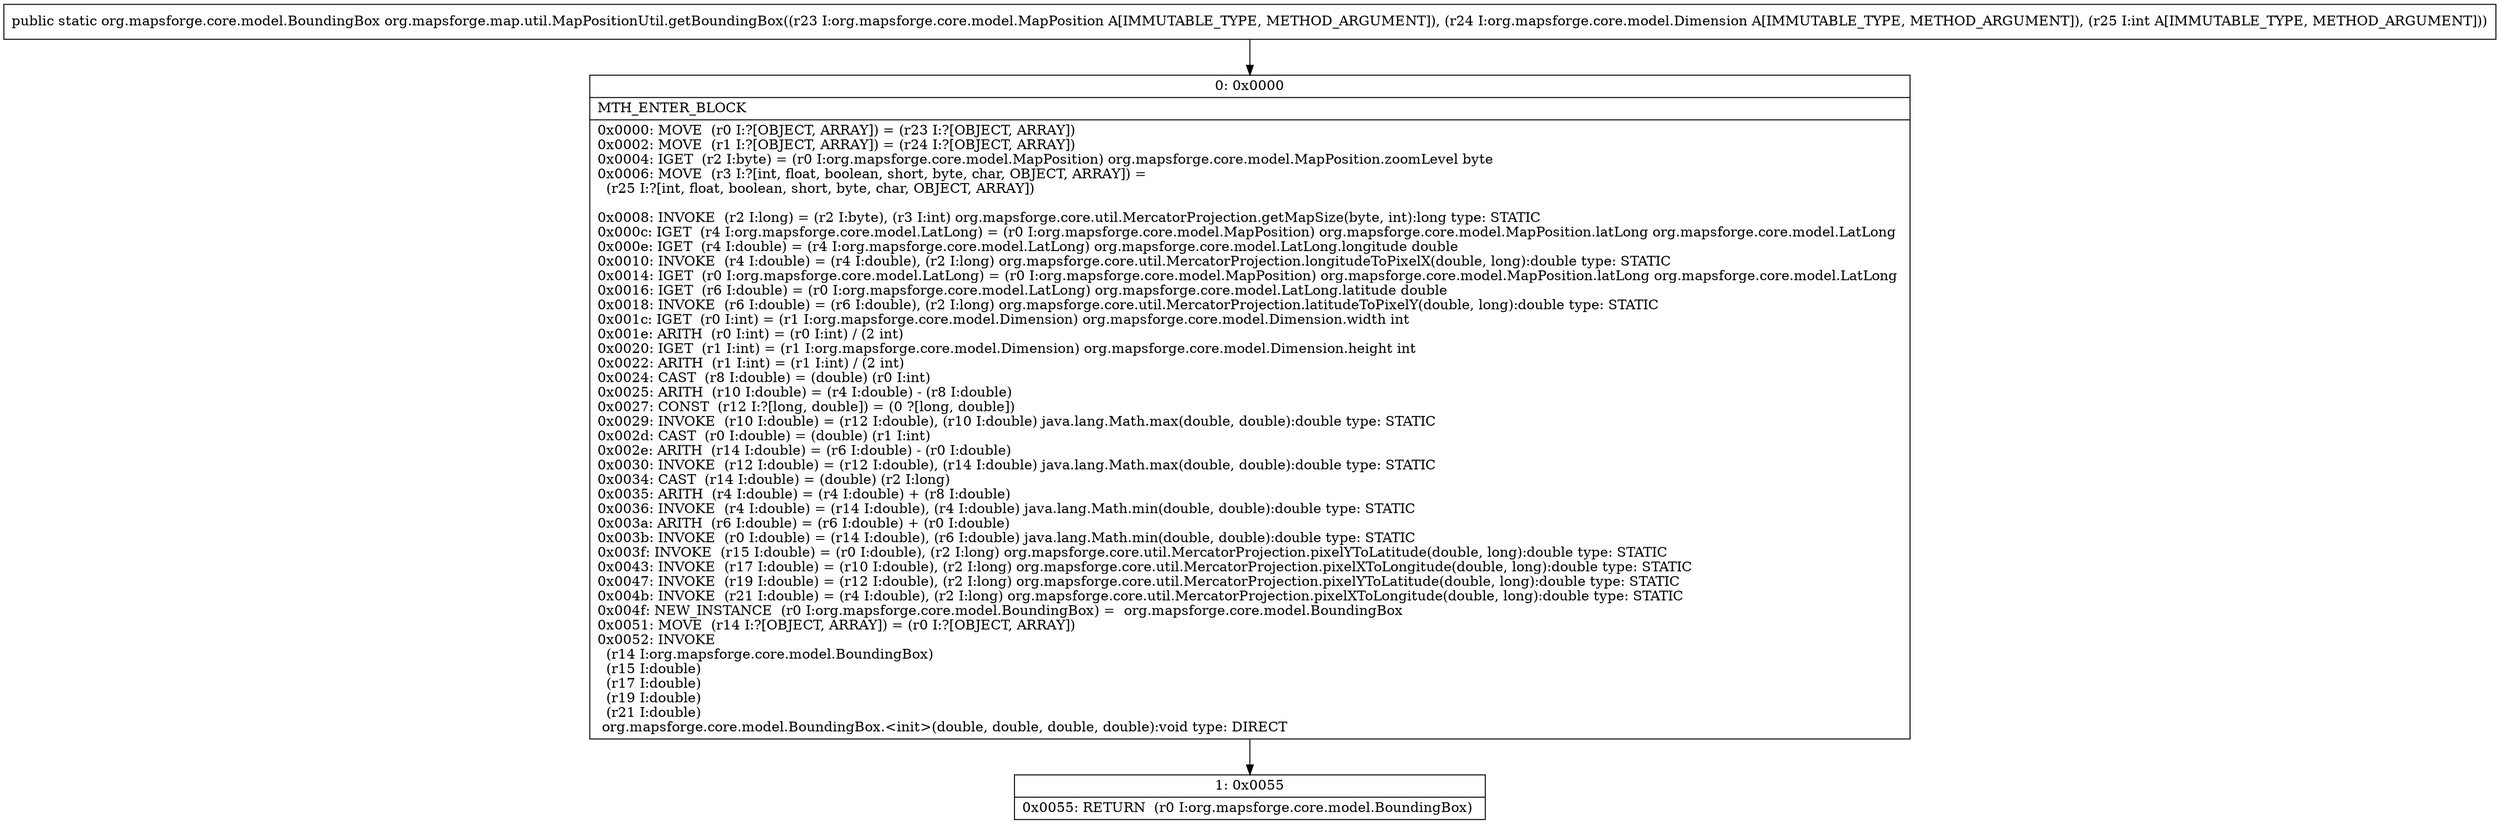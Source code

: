 digraph "CFG fororg.mapsforge.map.util.MapPositionUtil.getBoundingBox(Lorg\/mapsforge\/core\/model\/MapPosition;Lorg\/mapsforge\/core\/model\/Dimension;I)Lorg\/mapsforge\/core\/model\/BoundingBox;" {
Node_0 [shape=record,label="{0\:\ 0x0000|MTH_ENTER_BLOCK\l|0x0000: MOVE  (r0 I:?[OBJECT, ARRAY]) = (r23 I:?[OBJECT, ARRAY]) \l0x0002: MOVE  (r1 I:?[OBJECT, ARRAY]) = (r24 I:?[OBJECT, ARRAY]) \l0x0004: IGET  (r2 I:byte) = (r0 I:org.mapsforge.core.model.MapPosition) org.mapsforge.core.model.MapPosition.zoomLevel byte \l0x0006: MOVE  (r3 I:?[int, float, boolean, short, byte, char, OBJECT, ARRAY]) = \l  (r25 I:?[int, float, boolean, short, byte, char, OBJECT, ARRAY])\l \l0x0008: INVOKE  (r2 I:long) = (r2 I:byte), (r3 I:int) org.mapsforge.core.util.MercatorProjection.getMapSize(byte, int):long type: STATIC \l0x000c: IGET  (r4 I:org.mapsforge.core.model.LatLong) = (r0 I:org.mapsforge.core.model.MapPosition) org.mapsforge.core.model.MapPosition.latLong org.mapsforge.core.model.LatLong \l0x000e: IGET  (r4 I:double) = (r4 I:org.mapsforge.core.model.LatLong) org.mapsforge.core.model.LatLong.longitude double \l0x0010: INVOKE  (r4 I:double) = (r4 I:double), (r2 I:long) org.mapsforge.core.util.MercatorProjection.longitudeToPixelX(double, long):double type: STATIC \l0x0014: IGET  (r0 I:org.mapsforge.core.model.LatLong) = (r0 I:org.mapsforge.core.model.MapPosition) org.mapsforge.core.model.MapPosition.latLong org.mapsforge.core.model.LatLong \l0x0016: IGET  (r6 I:double) = (r0 I:org.mapsforge.core.model.LatLong) org.mapsforge.core.model.LatLong.latitude double \l0x0018: INVOKE  (r6 I:double) = (r6 I:double), (r2 I:long) org.mapsforge.core.util.MercatorProjection.latitudeToPixelY(double, long):double type: STATIC \l0x001c: IGET  (r0 I:int) = (r1 I:org.mapsforge.core.model.Dimension) org.mapsforge.core.model.Dimension.width int \l0x001e: ARITH  (r0 I:int) = (r0 I:int) \/ (2 int) \l0x0020: IGET  (r1 I:int) = (r1 I:org.mapsforge.core.model.Dimension) org.mapsforge.core.model.Dimension.height int \l0x0022: ARITH  (r1 I:int) = (r1 I:int) \/ (2 int) \l0x0024: CAST  (r8 I:double) = (double) (r0 I:int) \l0x0025: ARITH  (r10 I:double) = (r4 I:double) \- (r8 I:double) \l0x0027: CONST  (r12 I:?[long, double]) = (0 ?[long, double]) \l0x0029: INVOKE  (r10 I:double) = (r12 I:double), (r10 I:double) java.lang.Math.max(double, double):double type: STATIC \l0x002d: CAST  (r0 I:double) = (double) (r1 I:int) \l0x002e: ARITH  (r14 I:double) = (r6 I:double) \- (r0 I:double) \l0x0030: INVOKE  (r12 I:double) = (r12 I:double), (r14 I:double) java.lang.Math.max(double, double):double type: STATIC \l0x0034: CAST  (r14 I:double) = (double) (r2 I:long) \l0x0035: ARITH  (r4 I:double) = (r4 I:double) + (r8 I:double) \l0x0036: INVOKE  (r4 I:double) = (r14 I:double), (r4 I:double) java.lang.Math.min(double, double):double type: STATIC \l0x003a: ARITH  (r6 I:double) = (r6 I:double) + (r0 I:double) \l0x003b: INVOKE  (r0 I:double) = (r14 I:double), (r6 I:double) java.lang.Math.min(double, double):double type: STATIC \l0x003f: INVOKE  (r15 I:double) = (r0 I:double), (r2 I:long) org.mapsforge.core.util.MercatorProjection.pixelYToLatitude(double, long):double type: STATIC \l0x0043: INVOKE  (r17 I:double) = (r10 I:double), (r2 I:long) org.mapsforge.core.util.MercatorProjection.pixelXToLongitude(double, long):double type: STATIC \l0x0047: INVOKE  (r19 I:double) = (r12 I:double), (r2 I:long) org.mapsforge.core.util.MercatorProjection.pixelYToLatitude(double, long):double type: STATIC \l0x004b: INVOKE  (r21 I:double) = (r4 I:double), (r2 I:long) org.mapsforge.core.util.MercatorProjection.pixelXToLongitude(double, long):double type: STATIC \l0x004f: NEW_INSTANCE  (r0 I:org.mapsforge.core.model.BoundingBox) =  org.mapsforge.core.model.BoundingBox \l0x0051: MOVE  (r14 I:?[OBJECT, ARRAY]) = (r0 I:?[OBJECT, ARRAY]) \l0x0052: INVOKE  \l  (r14 I:org.mapsforge.core.model.BoundingBox)\l  (r15 I:double)\l  (r17 I:double)\l  (r19 I:double)\l  (r21 I:double)\l org.mapsforge.core.model.BoundingBox.\<init\>(double, double, double, double):void type: DIRECT \l}"];
Node_1 [shape=record,label="{1\:\ 0x0055|0x0055: RETURN  (r0 I:org.mapsforge.core.model.BoundingBox) \l}"];
MethodNode[shape=record,label="{public static org.mapsforge.core.model.BoundingBox org.mapsforge.map.util.MapPositionUtil.getBoundingBox((r23 I:org.mapsforge.core.model.MapPosition A[IMMUTABLE_TYPE, METHOD_ARGUMENT]), (r24 I:org.mapsforge.core.model.Dimension A[IMMUTABLE_TYPE, METHOD_ARGUMENT]), (r25 I:int A[IMMUTABLE_TYPE, METHOD_ARGUMENT])) }"];
MethodNode -> Node_0;
Node_0 -> Node_1;
}

